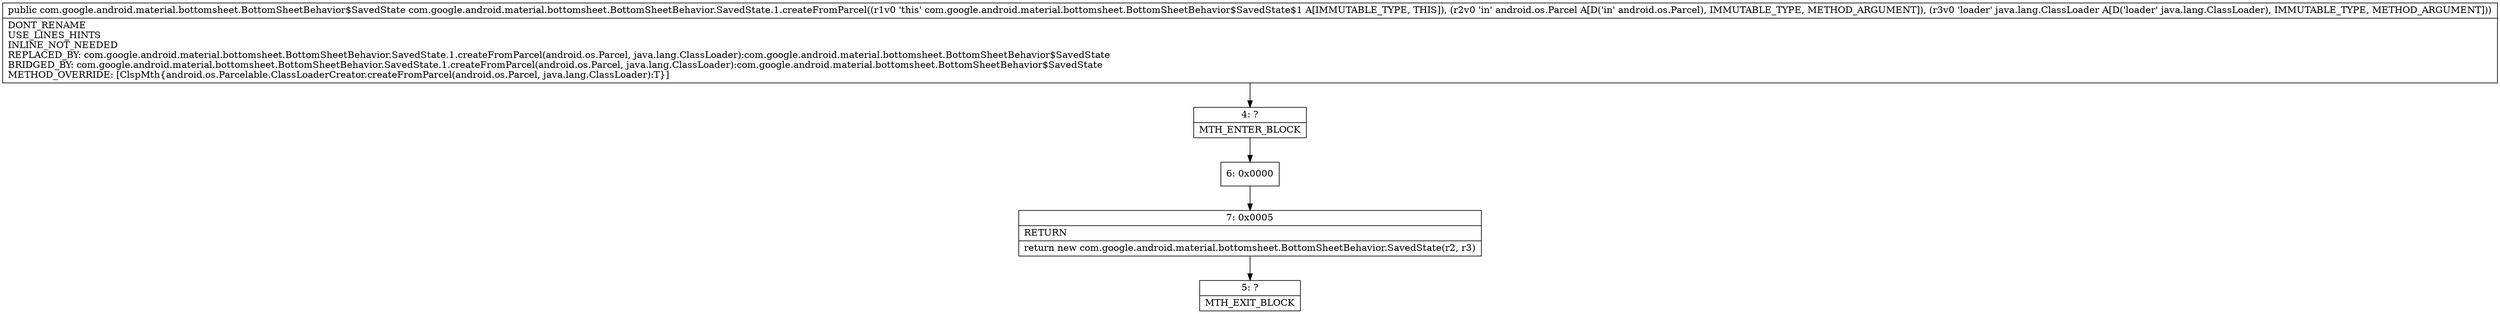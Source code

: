 digraph "CFG forcom.google.android.material.bottomsheet.BottomSheetBehavior.SavedState.1.createFromParcel(Landroid\/os\/Parcel;Ljava\/lang\/ClassLoader;)Lcom\/google\/android\/material\/bottomsheet\/BottomSheetBehavior$SavedState;" {
Node_4 [shape=record,label="{4\:\ ?|MTH_ENTER_BLOCK\l}"];
Node_6 [shape=record,label="{6\:\ 0x0000}"];
Node_7 [shape=record,label="{7\:\ 0x0005|RETURN\l|return new com.google.android.material.bottomsheet.BottomSheetBehavior.SavedState(r2, r3)\l}"];
Node_5 [shape=record,label="{5\:\ ?|MTH_EXIT_BLOCK\l}"];
MethodNode[shape=record,label="{public com.google.android.material.bottomsheet.BottomSheetBehavior$SavedState com.google.android.material.bottomsheet.BottomSheetBehavior.SavedState.1.createFromParcel((r1v0 'this' com.google.android.material.bottomsheet.BottomSheetBehavior$SavedState$1 A[IMMUTABLE_TYPE, THIS]), (r2v0 'in' android.os.Parcel A[D('in' android.os.Parcel), IMMUTABLE_TYPE, METHOD_ARGUMENT]), (r3v0 'loader' java.lang.ClassLoader A[D('loader' java.lang.ClassLoader), IMMUTABLE_TYPE, METHOD_ARGUMENT]))  | DONT_RENAME\lUSE_LINES_HINTS\lINLINE_NOT_NEEDED\lREPLACED_BY: com.google.android.material.bottomsheet.BottomSheetBehavior.SavedState.1.createFromParcel(android.os.Parcel, java.lang.ClassLoader):com.google.android.material.bottomsheet.BottomSheetBehavior$SavedState\lBRIDGED_BY: com.google.android.material.bottomsheet.BottomSheetBehavior.SavedState.1.createFromParcel(android.os.Parcel, java.lang.ClassLoader):com.google.android.material.bottomsheet.BottomSheetBehavior$SavedState\lMETHOD_OVERRIDE: [ClspMth\{android.os.Parcelable.ClassLoaderCreator.createFromParcel(android.os.Parcel, java.lang.ClassLoader):T\}]\l}"];
MethodNode -> Node_4;Node_4 -> Node_6;
Node_6 -> Node_7;
Node_7 -> Node_5;
}

